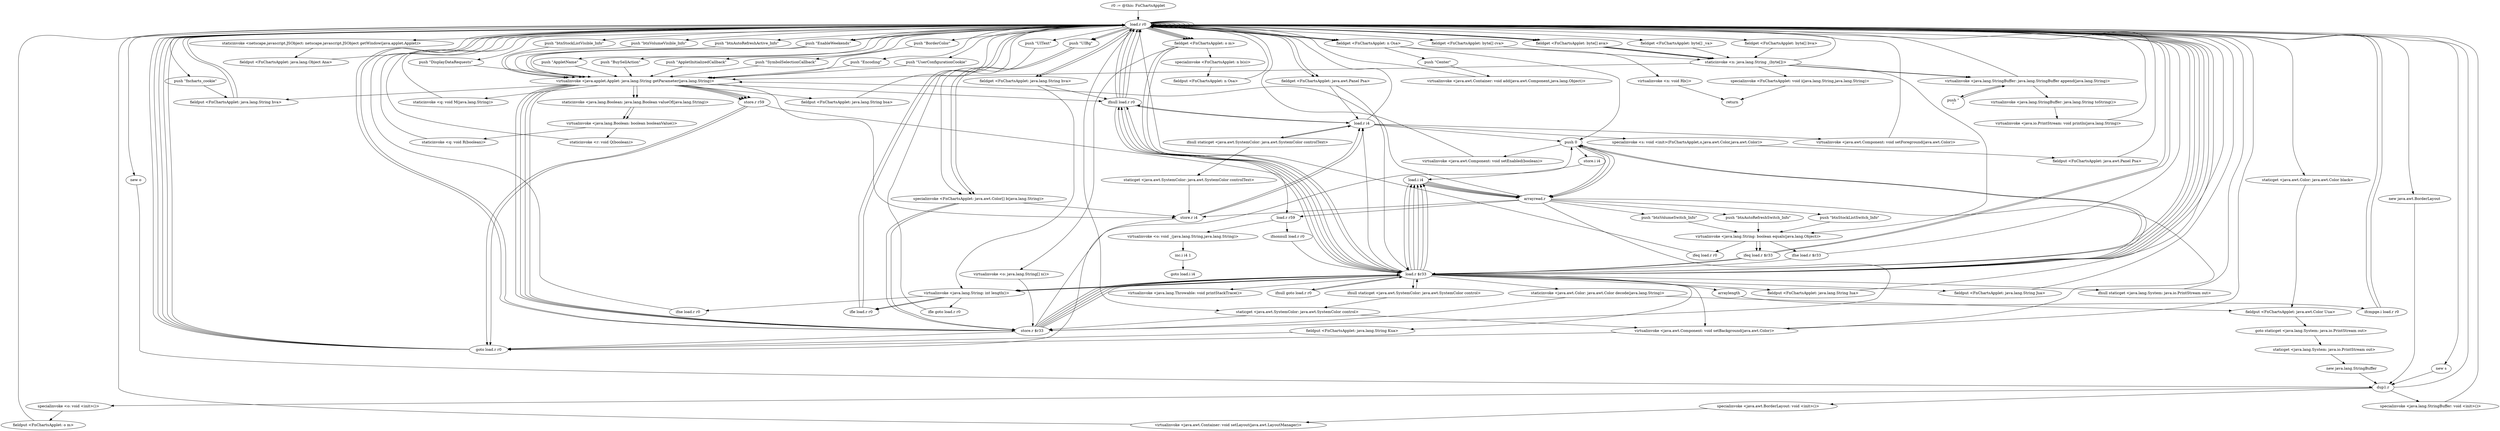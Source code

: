 digraph "" {
    "r0 := @this: FnChartsApplet"
    "load.r r0"
    "r0 := @this: FnChartsApplet"->"load.r r0";
    "push \"Encoding\""
    "load.r r0"->"push \"Encoding\"";
    "virtualinvoke <java.applet.Applet: java.lang.String getParameter(java.lang.String)>"
    "push \"Encoding\""->"virtualinvoke <java.applet.Applet: java.lang.String getParameter(java.lang.String)>";
    "staticinvoke <q: void M(java.lang.String)>"
    "virtualinvoke <java.applet.Applet: java.lang.String getParameter(java.lang.String)>"->"staticinvoke <q: void M(java.lang.String)>";
    "staticinvoke <q: void M(java.lang.String)>"->"load.r r0";
    "load.r r0"->"load.r r0";
    "push \"UserConfigurationCookie\""
    "load.r r0"->"push \"UserConfigurationCookie\"";
    "push \"UserConfigurationCookie\""->"virtualinvoke <java.applet.Applet: java.lang.String getParameter(java.lang.String)>";
    "fieldput <FnChartsApplet: java.lang.String hva>"
    "virtualinvoke <java.applet.Applet: java.lang.String getParameter(java.lang.String)>"->"fieldput <FnChartsApplet: java.lang.String hva>";
    "fieldput <FnChartsApplet: java.lang.String hva>"->"load.r r0";
    "fieldget <FnChartsApplet: java.lang.String hva>"
    "load.r r0"->"fieldget <FnChartsApplet: java.lang.String hva>";
    "ifnull load.r r0"
    "fieldget <FnChartsApplet: java.lang.String hva>"->"ifnull load.r r0";
    "ifnull load.r r0"->"load.r r0";
    "load.r r0"->"fieldget <FnChartsApplet: java.lang.String hva>";
    "virtualinvoke <java.lang.String: int length()>"
    "fieldget <FnChartsApplet: java.lang.String hva>"->"virtualinvoke <java.lang.String: int length()>";
    "ifne load.r r0"
    "virtualinvoke <java.lang.String: int length()>"->"ifne load.r r0";
    "ifne load.r r0"->"load.r r0";
    "push \"fncharts_cookie\""
    "load.r r0"->"push \"fncharts_cookie\"";
    "push \"fncharts_cookie\""->"fieldput <FnChartsApplet: java.lang.String hva>";
    "fieldput <FnChartsApplet: java.lang.String hva>"->"load.r r0";
    "push \"DisplayDataRequests\""
    "load.r r0"->"push \"DisplayDataRequests\"";
    "push \"DisplayDataRequests\""->"virtualinvoke <java.applet.Applet: java.lang.String getParameter(java.lang.String)>";
    "staticinvoke <java.lang.Boolean: java.lang.Boolean valueOf(java.lang.String)>"
    "virtualinvoke <java.applet.Applet: java.lang.String getParameter(java.lang.String)>"->"staticinvoke <java.lang.Boolean: java.lang.Boolean valueOf(java.lang.String)>";
    "virtualinvoke <java.lang.Boolean: boolean booleanValue()>"
    "staticinvoke <java.lang.Boolean: java.lang.Boolean valueOf(java.lang.String)>"->"virtualinvoke <java.lang.Boolean: boolean booleanValue()>";
    "staticinvoke <q: void R(boolean)>"
    "virtualinvoke <java.lang.Boolean: boolean booleanValue()>"->"staticinvoke <q: void R(boolean)>";
    "staticinvoke <q: void R(boolean)>"->"load.r r0";
    "load.r r0"->"load.r r0";
    "push \"AppletName\""
    "load.r r0"->"push \"AppletName\"";
    "push \"AppletName\""->"virtualinvoke <java.applet.Applet: java.lang.String getParameter(java.lang.String)>";
    "fieldput <FnChartsApplet: java.lang.String bsa>"
    "virtualinvoke <java.applet.Applet: java.lang.String getParameter(java.lang.String)>"->"fieldput <FnChartsApplet: java.lang.String bsa>";
    "fieldput <FnChartsApplet: java.lang.String bsa>"->"load.r r0";
    "load.r r0"->"load.r r0";
    "staticinvoke <netscape.javascript.JSObject: netscape.javascript.JSObject getWindow(java.applet.Applet)>"
    "load.r r0"->"staticinvoke <netscape.javascript.JSObject: netscape.javascript.JSObject getWindow(java.applet.Applet)>";
    "fieldput <FnChartsApplet: java.lang.Object Ana>"
    "staticinvoke <netscape.javascript.JSObject: netscape.javascript.JSObject getWindow(java.applet.Applet)>"->"fieldput <FnChartsApplet: java.lang.Object Ana>";
    "fieldput <FnChartsApplet: java.lang.Object Ana>"->"load.r r0";
    "push \"BuySellAction\""
    "load.r r0"->"push \"BuySellAction\"";
    "push \"BuySellAction\""->"virtualinvoke <java.applet.Applet: java.lang.String getParameter(java.lang.String)>";
    "store.r $r33"
    "virtualinvoke <java.applet.Applet: java.lang.String getParameter(java.lang.String)>"->"store.r $r33";
    "load.r $r33"
    "store.r $r33"->"load.r $r33";
    "load.r $r33"->"ifnull load.r r0";
    "ifnull load.r r0"->"load.r $r33";
    "load.r $r33"->"virtualinvoke <java.lang.String: int length()>";
    "ifle load.r r0"
    "virtualinvoke <java.lang.String: int length()>"->"ifle load.r r0";
    "ifle load.r r0"->"load.r r0";
    "load.r r0"->"load.r $r33";
    "fieldput <FnChartsApplet: java.lang.String Iua>"
    "load.r $r33"->"fieldput <FnChartsApplet: java.lang.String Iua>";
    "fieldput <FnChartsApplet: java.lang.String Iua>"->"load.r r0";
    "push \"AppletInitializedCallback\""
    "load.r r0"->"push \"AppletInitializedCallback\"";
    "push \"AppletInitializedCallback\""->"virtualinvoke <java.applet.Applet: java.lang.String getParameter(java.lang.String)>";
    "virtualinvoke <java.applet.Applet: java.lang.String getParameter(java.lang.String)>"->"store.r $r33";
    "store.r $r33"->"load.r $r33";
    "load.r $r33"->"ifnull load.r r0";
    "ifnull load.r r0"->"load.r $r33";
    "load.r $r33"->"virtualinvoke <java.lang.String: int length()>";
    "virtualinvoke <java.lang.String: int length()>"->"ifle load.r r0";
    "ifle load.r r0"->"load.r r0";
    "load.r r0"->"load.r $r33";
    "fieldput <FnChartsApplet: java.lang.String Jua>"
    "load.r $r33"->"fieldput <FnChartsApplet: java.lang.String Jua>";
    "fieldput <FnChartsApplet: java.lang.String Jua>"->"load.r r0";
    "push \"SymbolSelectionCallback\""
    "load.r r0"->"push \"SymbolSelectionCallback\"";
    "push \"SymbolSelectionCallback\""->"virtualinvoke <java.applet.Applet: java.lang.String getParameter(java.lang.String)>";
    "virtualinvoke <java.applet.Applet: java.lang.String getParameter(java.lang.String)>"->"store.r $r33";
    "store.r $r33"->"load.r $r33";
    "ifnull goto load.r r0"
    "load.r $r33"->"ifnull goto load.r r0";
    "ifnull goto load.r r0"->"load.r $r33";
    "load.r $r33"->"virtualinvoke <java.lang.String: int length()>";
    "ifle goto load.r r0"
    "virtualinvoke <java.lang.String: int length()>"->"ifle goto load.r r0";
    "ifle goto load.r r0"->"load.r r0";
    "load.r r0"->"load.r $r33";
    "fieldput <FnChartsApplet: java.lang.String Kua>"
    "load.r $r33"->"fieldput <FnChartsApplet: java.lang.String Kua>";
    "goto load.r r0"
    "fieldput <FnChartsApplet: java.lang.String Kua>"->"goto load.r r0";
    "goto load.r r0"->"load.r r0";
    "push \"BorderColor\""
    "load.r r0"->"push \"BorderColor\"";
    "push \"BorderColor\""->"virtualinvoke <java.applet.Applet: java.lang.String getParameter(java.lang.String)>";
    "virtualinvoke <java.applet.Applet: java.lang.String getParameter(java.lang.String)>"->"store.r $r33";
    "store.r $r33"->"load.r $r33";
    "ifnull staticget <java.lang.System: java.io.PrintStream out>"
    "load.r $r33"->"ifnull staticget <java.lang.System: java.io.PrintStream out>";
    "ifnull staticget <java.lang.System: java.io.PrintStream out>"->"load.r r0";
    "load.r r0"->"load.r $r33";
    "staticinvoke <java.awt.Color: java.awt.Color decode(java.lang.String)>"
    "load.r $r33"->"staticinvoke <java.awt.Color: java.awt.Color decode(java.lang.String)>";
    "fieldput <FnChartsApplet: java.awt.Color Uua>"
    "staticinvoke <java.awt.Color: java.awt.Color decode(java.lang.String)>"->"fieldput <FnChartsApplet: java.awt.Color Uua>";
    "goto staticget <java.lang.System: java.io.PrintStream out>"
    "fieldput <FnChartsApplet: java.awt.Color Uua>"->"goto staticget <java.lang.System: java.io.PrintStream out>";
    "staticget <java.lang.System: java.io.PrintStream out>"
    "goto staticget <java.lang.System: java.io.PrintStream out>"->"staticget <java.lang.System: java.io.PrintStream out>";
    "new java.lang.StringBuffer"
    "staticget <java.lang.System: java.io.PrintStream out>"->"new java.lang.StringBuffer";
    "dup1.r"
    "new java.lang.StringBuffer"->"dup1.r";
    "specialinvoke <java.lang.StringBuffer: void <init>()>"
    "dup1.r"->"specialinvoke <java.lang.StringBuffer: void <init>()>";
    "specialinvoke <java.lang.StringBuffer: void <init>()>"->"load.r r0";
    "fieldget <FnChartsApplet: byte[] cva>"
    "load.r r0"->"fieldget <FnChartsApplet: byte[] cva>";
    "staticinvoke <n: java.lang.String _(byte[])>"
    "fieldget <FnChartsApplet: byte[] cva>"->"staticinvoke <n: java.lang.String _(byte[])>";
    "virtualinvoke <java.lang.StringBuffer: java.lang.StringBuffer append(java.lang.String)>"
    "staticinvoke <n: java.lang.String _(byte[])>"->"virtualinvoke <java.lang.StringBuffer: java.lang.StringBuffer append(java.lang.String)>";
    "push \"\n\""
    "virtualinvoke <java.lang.StringBuffer: java.lang.StringBuffer append(java.lang.String)>"->"push \"\n\"";
    "push \"\n\""->"virtualinvoke <java.lang.StringBuffer: java.lang.StringBuffer append(java.lang.String)>";
    "virtualinvoke <java.lang.StringBuffer: java.lang.StringBuffer append(java.lang.String)>"->"load.r r0";
    "fieldget <FnChartsApplet: byte[] ava>"
    "load.r r0"->"fieldget <FnChartsApplet: byte[] ava>";
    "fieldget <FnChartsApplet: byte[] ava>"->"staticinvoke <n: java.lang.String _(byte[])>";
    "staticinvoke <n: java.lang.String _(byte[])>"->"virtualinvoke <java.lang.StringBuffer: java.lang.StringBuffer append(java.lang.String)>";
    "virtualinvoke <java.lang.StringBuffer: java.lang.String toString()>"
    "virtualinvoke <java.lang.StringBuffer: java.lang.StringBuffer append(java.lang.String)>"->"virtualinvoke <java.lang.StringBuffer: java.lang.String toString()>";
    "virtualinvoke <java.io.PrintStream: void println(java.lang.String)>"
    "virtualinvoke <java.lang.StringBuffer: java.lang.String toString()>"->"virtualinvoke <java.io.PrintStream: void println(java.lang.String)>";
    "virtualinvoke <java.io.PrintStream: void println(java.lang.String)>"->"load.r r0";
    "new o"
    "load.r r0"->"new o";
    "new o"->"dup1.r";
    "specialinvoke <o: void <init>()>"
    "dup1.r"->"specialinvoke <o: void <init>()>";
    "fieldput <FnChartsApplet: o m>"
    "specialinvoke <o: void <init>()>"->"fieldput <FnChartsApplet: o m>";
    "fieldput <FnChartsApplet: o m>"->"load.r r0";
    "fieldget <FnChartsApplet: o m>"
    "load.r r0"->"fieldget <FnChartsApplet: o m>";
    "virtualinvoke <o: java.lang.String[] n()>"
    "fieldget <FnChartsApplet: o m>"->"virtualinvoke <o: java.lang.String[] n()>";
    "virtualinvoke <o: java.lang.String[] n()>"->"store.r $r33";
    "push 0"
    "store.r $r33"->"push 0";
    "store.i i4"
    "push 0"->"store.i i4";
    "load.i i4"
    "store.i i4"->"load.i i4";
    "load.i i4"->"load.r $r33";
    "arraylength"
    "load.r $r33"->"arraylength";
    "ifcmpge.i load.r r0"
    "arraylength"->"ifcmpge.i load.r r0";
    "ifcmpge.i load.r r0"->"load.r r0";
    "load.r r0"->"load.r $r33";
    "load.r $r33"->"load.i i4";
    "arrayread.r"
    "load.i i4"->"arrayread.r";
    "arrayread.r"->"virtualinvoke <java.applet.Applet: java.lang.String getParameter(java.lang.String)>";
    "store.r r59"
    "virtualinvoke <java.applet.Applet: java.lang.String getParameter(java.lang.String)>"->"store.r r59";
    "load.r r59"
    "store.r r59"->"load.r r59";
    "ifnonnull load.r r0"
    "load.r r59"->"ifnonnull load.r r0";
    "ifnonnull load.r r0"->"load.r $r33";
    "load.r $r33"->"load.i i4";
    "load.i i4"->"arrayread.r";
    "push \"btnStockListSwitch_Info\""
    "arrayread.r"->"push \"btnStockListSwitch_Info\"";
    "virtualinvoke <java.lang.String: boolean equals(java.lang.Object)>"
    "push \"btnStockListSwitch_Info\""->"virtualinvoke <java.lang.String: boolean equals(java.lang.Object)>";
    "ifeq load.r $r33"
    "virtualinvoke <java.lang.String: boolean equals(java.lang.Object)>"->"ifeq load.r $r33";
    "ifeq load.r $r33"->"load.r r0";
    "push \"btnStockListVisible_Info\""
    "load.r r0"->"push \"btnStockListVisible_Info\"";
    "push \"btnStockListVisible_Info\""->"virtualinvoke <java.applet.Applet: java.lang.String getParameter(java.lang.String)>";
    "virtualinvoke <java.applet.Applet: java.lang.String getParameter(java.lang.String)>"->"store.r r59";
    "store.r r59"->"goto load.r r0";
    "goto load.r r0"->"load.r r0";
    "load.r r0"->"fieldget <FnChartsApplet: o m>";
    "fieldget <FnChartsApplet: o m>"->"load.r $r33";
    "load.r $r33"->"load.i i4";
    "load.i i4"->"arrayread.r";
    "arrayread.r"->"load.r r59";
    "virtualinvoke <o: void _(java.lang.String,java.lang.String)>"
    "load.r r59"->"virtualinvoke <o: void _(java.lang.String,java.lang.String)>";
    "inc.i i4 1"
    "virtualinvoke <o: void _(java.lang.String,java.lang.String)>"->"inc.i i4 1";
    "goto load.i i4"
    "inc.i i4 1"->"goto load.i i4";
    "ifeq load.r $r33"->"load.r $r33";
    "load.r $r33"->"load.i i4";
    "load.i i4"->"arrayread.r";
    "push \"btnVolumeSwitch_Info\""
    "arrayread.r"->"push \"btnVolumeSwitch_Info\"";
    "push \"btnVolumeSwitch_Info\""->"virtualinvoke <java.lang.String: boolean equals(java.lang.Object)>";
    "virtualinvoke <java.lang.String: boolean equals(java.lang.Object)>"->"ifeq load.r $r33";
    "ifeq load.r $r33"->"load.r r0";
    "push \"btnVolumeVisible_Info\""
    "load.r r0"->"push \"btnVolumeVisible_Info\"";
    "push \"btnVolumeVisible_Info\""->"virtualinvoke <java.applet.Applet: java.lang.String getParameter(java.lang.String)>";
    "virtualinvoke <java.applet.Applet: java.lang.String getParameter(java.lang.String)>"->"store.r r59";
    "store.r r59"->"goto load.r r0";
    "ifeq load.r $r33"->"load.r $r33";
    "load.r $r33"->"load.i i4";
    "load.i i4"->"arrayread.r";
    "push \"btnAutoRefreshSwitch_Info\""
    "arrayread.r"->"push \"btnAutoRefreshSwitch_Info\"";
    "push \"btnAutoRefreshSwitch_Info\""->"virtualinvoke <java.lang.String: boolean equals(java.lang.Object)>";
    "ifeq load.r r0"
    "virtualinvoke <java.lang.String: boolean equals(java.lang.Object)>"->"ifeq load.r r0";
    "ifeq load.r r0"->"load.r r0";
    "push \"btnAutoRefreshActive_Info\""
    "load.r r0"->"push \"btnAutoRefreshActive_Info\"";
    "push \"btnAutoRefreshActive_Info\""->"virtualinvoke <java.applet.Applet: java.lang.String getParameter(java.lang.String)>";
    "virtualinvoke <java.applet.Applet: java.lang.String getParameter(java.lang.String)>"->"store.r r59";
    "ifcmpge.i load.r r0"->"load.r r0";
    "push \"EnableWeekends\""
    "load.r r0"->"push \"EnableWeekends\"";
    "push \"EnableWeekends\""->"virtualinvoke <java.applet.Applet: java.lang.String getParameter(java.lang.String)>";
    "virtualinvoke <java.applet.Applet: java.lang.String getParameter(java.lang.String)>"->"ifnull load.r r0";
    "ifnull load.r r0"->"load.r r0";
    "load.r r0"->"push \"EnableWeekends\"";
    "push \"EnableWeekends\""->"virtualinvoke <java.applet.Applet: java.lang.String getParameter(java.lang.String)>";
    "virtualinvoke <java.applet.Applet: java.lang.String getParameter(java.lang.String)>"->"staticinvoke <java.lang.Boolean: java.lang.Boolean valueOf(java.lang.String)>";
    "staticinvoke <java.lang.Boolean: java.lang.Boolean valueOf(java.lang.String)>"->"virtualinvoke <java.lang.Boolean: boolean booleanValue()>";
    "staticinvoke <r: void Q(boolean)>"
    "virtualinvoke <java.lang.Boolean: boolean booleanValue()>"->"staticinvoke <r: void Q(boolean)>";
    "staticinvoke <r: void Q(boolean)>"->"load.r r0";
    "push \"UIBg\""
    "load.r r0"->"push \"UIBg\"";
    "specialinvoke <FnChartsApplet: java.awt.Color[] b(java.lang.String)>"
    "push \"UIBg\""->"specialinvoke <FnChartsApplet: java.awt.Color[] b(java.lang.String)>";
    "specialinvoke <FnChartsApplet: java.awt.Color[] b(java.lang.String)>"->"store.r $r33";
    "store.r $r33"->"load.r r0";
    "load.r r0"->"load.r r0";
    "fieldget <FnChartsApplet: byte[] _va>"
    "load.r r0"->"fieldget <FnChartsApplet: byte[] _va>";
    "fieldget <FnChartsApplet: byte[] _va>"->"staticinvoke <n: java.lang.String _(byte[])>";
    "staticinvoke <n: java.lang.String _(byte[])>"->"virtualinvoke <java.applet.Applet: java.lang.String getParameter(java.lang.String)>";
    "store.r i4"
    "virtualinvoke <java.applet.Applet: java.lang.String getParameter(java.lang.String)>"->"store.r i4";
    "load.r i4"
    "store.r i4"->"load.r i4";
    "load.r i4"->"ifnull load.r r0";
    "ifnull load.r r0"->"load.r i4";
    "load.r i4"->"load.r r0";
    "load.r r0"->"fieldget <FnChartsApplet: byte[] ava>";
    "fieldget <FnChartsApplet: byte[] ava>"->"staticinvoke <n: java.lang.String _(byte[])>";
    "staticinvoke <n: java.lang.String _(byte[])>"->"virtualinvoke <java.lang.String: boolean equals(java.lang.Object)>";
    "ifne load.r $r33"
    "virtualinvoke <java.lang.String: boolean equals(java.lang.Object)>"->"ifne load.r $r33";
    "ifne load.r $r33"->"load.r r0";
    "load.r r0"->"load.r r0";
    "fieldget <FnChartsApplet: byte[] bva>"
    "load.r r0"->"fieldget <FnChartsApplet: byte[] bva>";
    "fieldget <FnChartsApplet: byte[] bva>"->"staticinvoke <n: java.lang.String _(byte[])>";
    "staticinvoke <n: java.lang.String _(byte[])>"->"load.r r0";
    "load.r r0"->"fieldget <FnChartsApplet: byte[] ava>";
    "fieldget <FnChartsApplet: byte[] ava>"->"staticinvoke <n: java.lang.String _(byte[])>";
    "specialinvoke <FnChartsApplet: void i(java.lang.String,java.lang.String)>"
    "staticinvoke <n: java.lang.String _(byte[])>"->"specialinvoke <FnChartsApplet: void i(java.lang.String,java.lang.String)>";
    "return"
    "specialinvoke <FnChartsApplet: void i(java.lang.String,java.lang.String)>"->"return";
    "ifne load.r $r33"->"load.r $r33";
    "load.r $r33"->"ifnull load.r r0";
    "ifnull load.r r0"->"load.r r0";
    "load.r r0"->"load.r $r33";
    "load.r $r33"->"push 0";
    "push 0"->"arrayread.r";
    "virtualinvoke <java.awt.Component: void setBackground(java.awt.Color)>"
    "arrayread.r"->"virtualinvoke <java.awt.Component: void setBackground(java.awt.Color)>";
    "virtualinvoke <java.awt.Component: void setBackground(java.awt.Color)>"->"goto load.r r0";
    "goto load.r r0"->"load.r r0";
    "new java.awt.BorderLayout"
    "load.r r0"->"new java.awt.BorderLayout";
    "new java.awt.BorderLayout"->"dup1.r";
    "specialinvoke <java.awt.BorderLayout: void <init>()>"
    "dup1.r"->"specialinvoke <java.awt.BorderLayout: void <init>()>";
    "virtualinvoke <java.awt.Container: void setLayout(java.awt.LayoutManager)>"
    "specialinvoke <java.awt.BorderLayout: void <init>()>"->"virtualinvoke <java.awt.Container: void setLayout(java.awt.LayoutManager)>";
    "virtualinvoke <java.awt.Container: void setLayout(java.awt.LayoutManager)>"->"load.r r0";
    "load.r r0"->"load.r r0";
    "load.r r0"->"load.r r0";
    "load.r r0"->"fieldget <FnChartsApplet: o m>";
    "specialinvoke <FnChartsApplet: n b(o)>"
    "fieldget <FnChartsApplet: o m>"->"specialinvoke <FnChartsApplet: n b(o)>";
    "fieldput <FnChartsApplet: n Osa>"
    "specialinvoke <FnChartsApplet: n b(o)>"->"fieldput <FnChartsApplet: n Osa>";
    "fieldput <FnChartsApplet: n Osa>"->"load.r r0";
    "load.r r0"->"push \"UIBg\"";
    "push \"UIBg\""->"specialinvoke <FnChartsApplet: java.awt.Color[] b(java.lang.String)>";
    "specialinvoke <FnChartsApplet: java.awt.Color[] b(java.lang.String)>"->"store.r $r33";
    "store.r $r33"->"load.r $r33";
    "ifnull staticget <java.awt.SystemColor: java.awt.SystemColor control>"
    "load.r $r33"->"ifnull staticget <java.awt.SystemColor: java.awt.SystemColor control>";
    "ifnull staticget <java.awt.SystemColor: java.awt.SystemColor control>"->"load.r $r33";
    "load.r $r33"->"push 0";
    "push 0"->"arrayread.r";
    "arrayread.r"->"store.r $r33";
    "store.r $r33"->"goto load.r r0";
    "goto load.r r0"->"load.r r0";
    "push \"UIText\""
    "load.r r0"->"push \"UIText\"";
    "push \"UIText\""->"specialinvoke <FnChartsApplet: java.awt.Color[] b(java.lang.String)>";
    "specialinvoke <FnChartsApplet: java.awt.Color[] b(java.lang.String)>"->"store.r i4";
    "store.r i4"->"load.r i4";
    "ifnull staticget <java.awt.SystemColor: java.awt.SystemColor controlText>"
    "load.r i4"->"ifnull staticget <java.awt.SystemColor: java.awt.SystemColor controlText>";
    "ifnull staticget <java.awt.SystemColor: java.awt.SystemColor controlText>"->"load.r i4";
    "load.r i4"->"push 0";
    "push 0"->"arrayread.r";
    "arrayread.r"->"store.r i4";
    "store.r i4"->"goto load.r r0";
    "goto load.r r0"->"load.r r0";
    "new s"
    "load.r r0"->"new s";
    "new s"->"dup1.r";
    "dup1.r"->"load.r r0";
    "load.r r0"->"load.r r0";
    "load.r r0"->"fieldget <FnChartsApplet: o m>";
    "fieldget <FnChartsApplet: o m>"->"load.r $r33";
    "load.r $r33"->"load.r i4";
    "specialinvoke <s: void <init>(FnChartsApplet,o,java.awt.Color,java.awt.Color)>"
    "load.r i4"->"specialinvoke <s: void <init>(FnChartsApplet,o,java.awt.Color,java.awt.Color)>";
    "fieldput <FnChartsApplet: java.awt.Panel Psa>"
    "specialinvoke <s: void <init>(FnChartsApplet,o,java.awt.Color,java.awt.Color)>"->"fieldput <FnChartsApplet: java.awt.Panel Psa>";
    "fieldput <FnChartsApplet: java.awt.Panel Psa>"->"load.r r0";
    "fieldget <FnChartsApplet: java.awt.Panel Psa>"
    "load.r r0"->"fieldget <FnChartsApplet: java.awt.Panel Psa>";
    "fieldget <FnChartsApplet: java.awt.Panel Psa>"->"load.r $r33";
    "load.r $r33"->"virtualinvoke <java.awt.Component: void setBackground(java.awt.Color)>";
    "virtualinvoke <java.awt.Component: void setBackground(java.awt.Color)>"->"load.r r0";
    "load.r r0"->"fieldget <FnChartsApplet: java.awt.Panel Psa>";
    "fieldget <FnChartsApplet: java.awt.Panel Psa>"->"load.r i4";
    "virtualinvoke <java.awt.Component: void setForeground(java.awt.Color)>"
    "load.r i4"->"virtualinvoke <java.awt.Component: void setForeground(java.awt.Color)>";
    "virtualinvoke <java.awt.Component: void setForeground(java.awt.Color)>"->"load.r r0";
    "fieldget <FnChartsApplet: n Osa>"
    "load.r r0"->"fieldget <FnChartsApplet: n Osa>";
    "fieldget <FnChartsApplet: n Osa>"->"push 0";
    "virtualinvoke <java.awt.Component: void setEnabled(boolean)>"
    "push 0"->"virtualinvoke <java.awt.Component: void setEnabled(boolean)>";
    "virtualinvoke <java.awt.Component: void setEnabled(boolean)>"->"load.r r0";
    "load.r r0"->"load.r r0";
    "load.r r0"->"fieldget <FnChartsApplet: n Osa>";
    "push \"Center\""
    "fieldget <FnChartsApplet: n Osa>"->"push \"Center\"";
    "virtualinvoke <java.awt.Container: void add(java.awt.Component,java.lang.Object)>"
    "push \"Center\""->"virtualinvoke <java.awt.Container: void add(java.awt.Component,java.lang.Object)>";
    "virtualinvoke <java.awt.Container: void add(java.awt.Component,java.lang.Object)>"->"load.r r0";
    "load.r r0"->"fieldget <FnChartsApplet: n Osa>";
    "virtualinvoke <n: void Rb()>"
    "fieldget <FnChartsApplet: n Osa>"->"virtualinvoke <n: void Rb()>";
    "virtualinvoke <n: void Rb()>"->"return";
    "staticget <java.awt.SystemColor: java.awt.SystemColor controlText>"
    "ifnull staticget <java.awt.SystemColor: java.awt.SystemColor controlText>"->"staticget <java.awt.SystemColor: java.awt.SystemColor controlText>";
    "staticget <java.awt.SystemColor: java.awt.SystemColor controlText>"->"store.r i4";
    "staticget <java.awt.SystemColor: java.awt.SystemColor control>"
    "ifnull staticget <java.awt.SystemColor: java.awt.SystemColor control>"->"staticget <java.awt.SystemColor: java.awt.SystemColor control>";
    "staticget <java.awt.SystemColor: java.awt.SystemColor control>"->"store.r $r33";
    "ifnull load.r r0"->"load.r r0";
    "load.r r0"->"staticget <java.awt.SystemColor: java.awt.SystemColor control>";
    "staticget <java.awt.SystemColor: java.awt.SystemColor control>"->"virtualinvoke <java.awt.Component: void setBackground(java.awt.Color)>";
    "staticinvoke <java.awt.Color: java.awt.Color decode(java.lang.String)>"->"store.r $r33";
    "store.r $r33"->"load.r r0";
    "staticget <java.awt.Color: java.awt.Color black>"
    "load.r r0"->"staticget <java.awt.Color: java.awt.Color black>";
    "staticget <java.awt.Color: java.awt.Color black>"->"fieldput <FnChartsApplet: java.awt.Color Uua>";
    "virtualinvoke <java.lang.Throwable: void printStackTrace()>"
    "load.r $r33"->"virtualinvoke <java.lang.Throwable: void printStackTrace()>";
}
